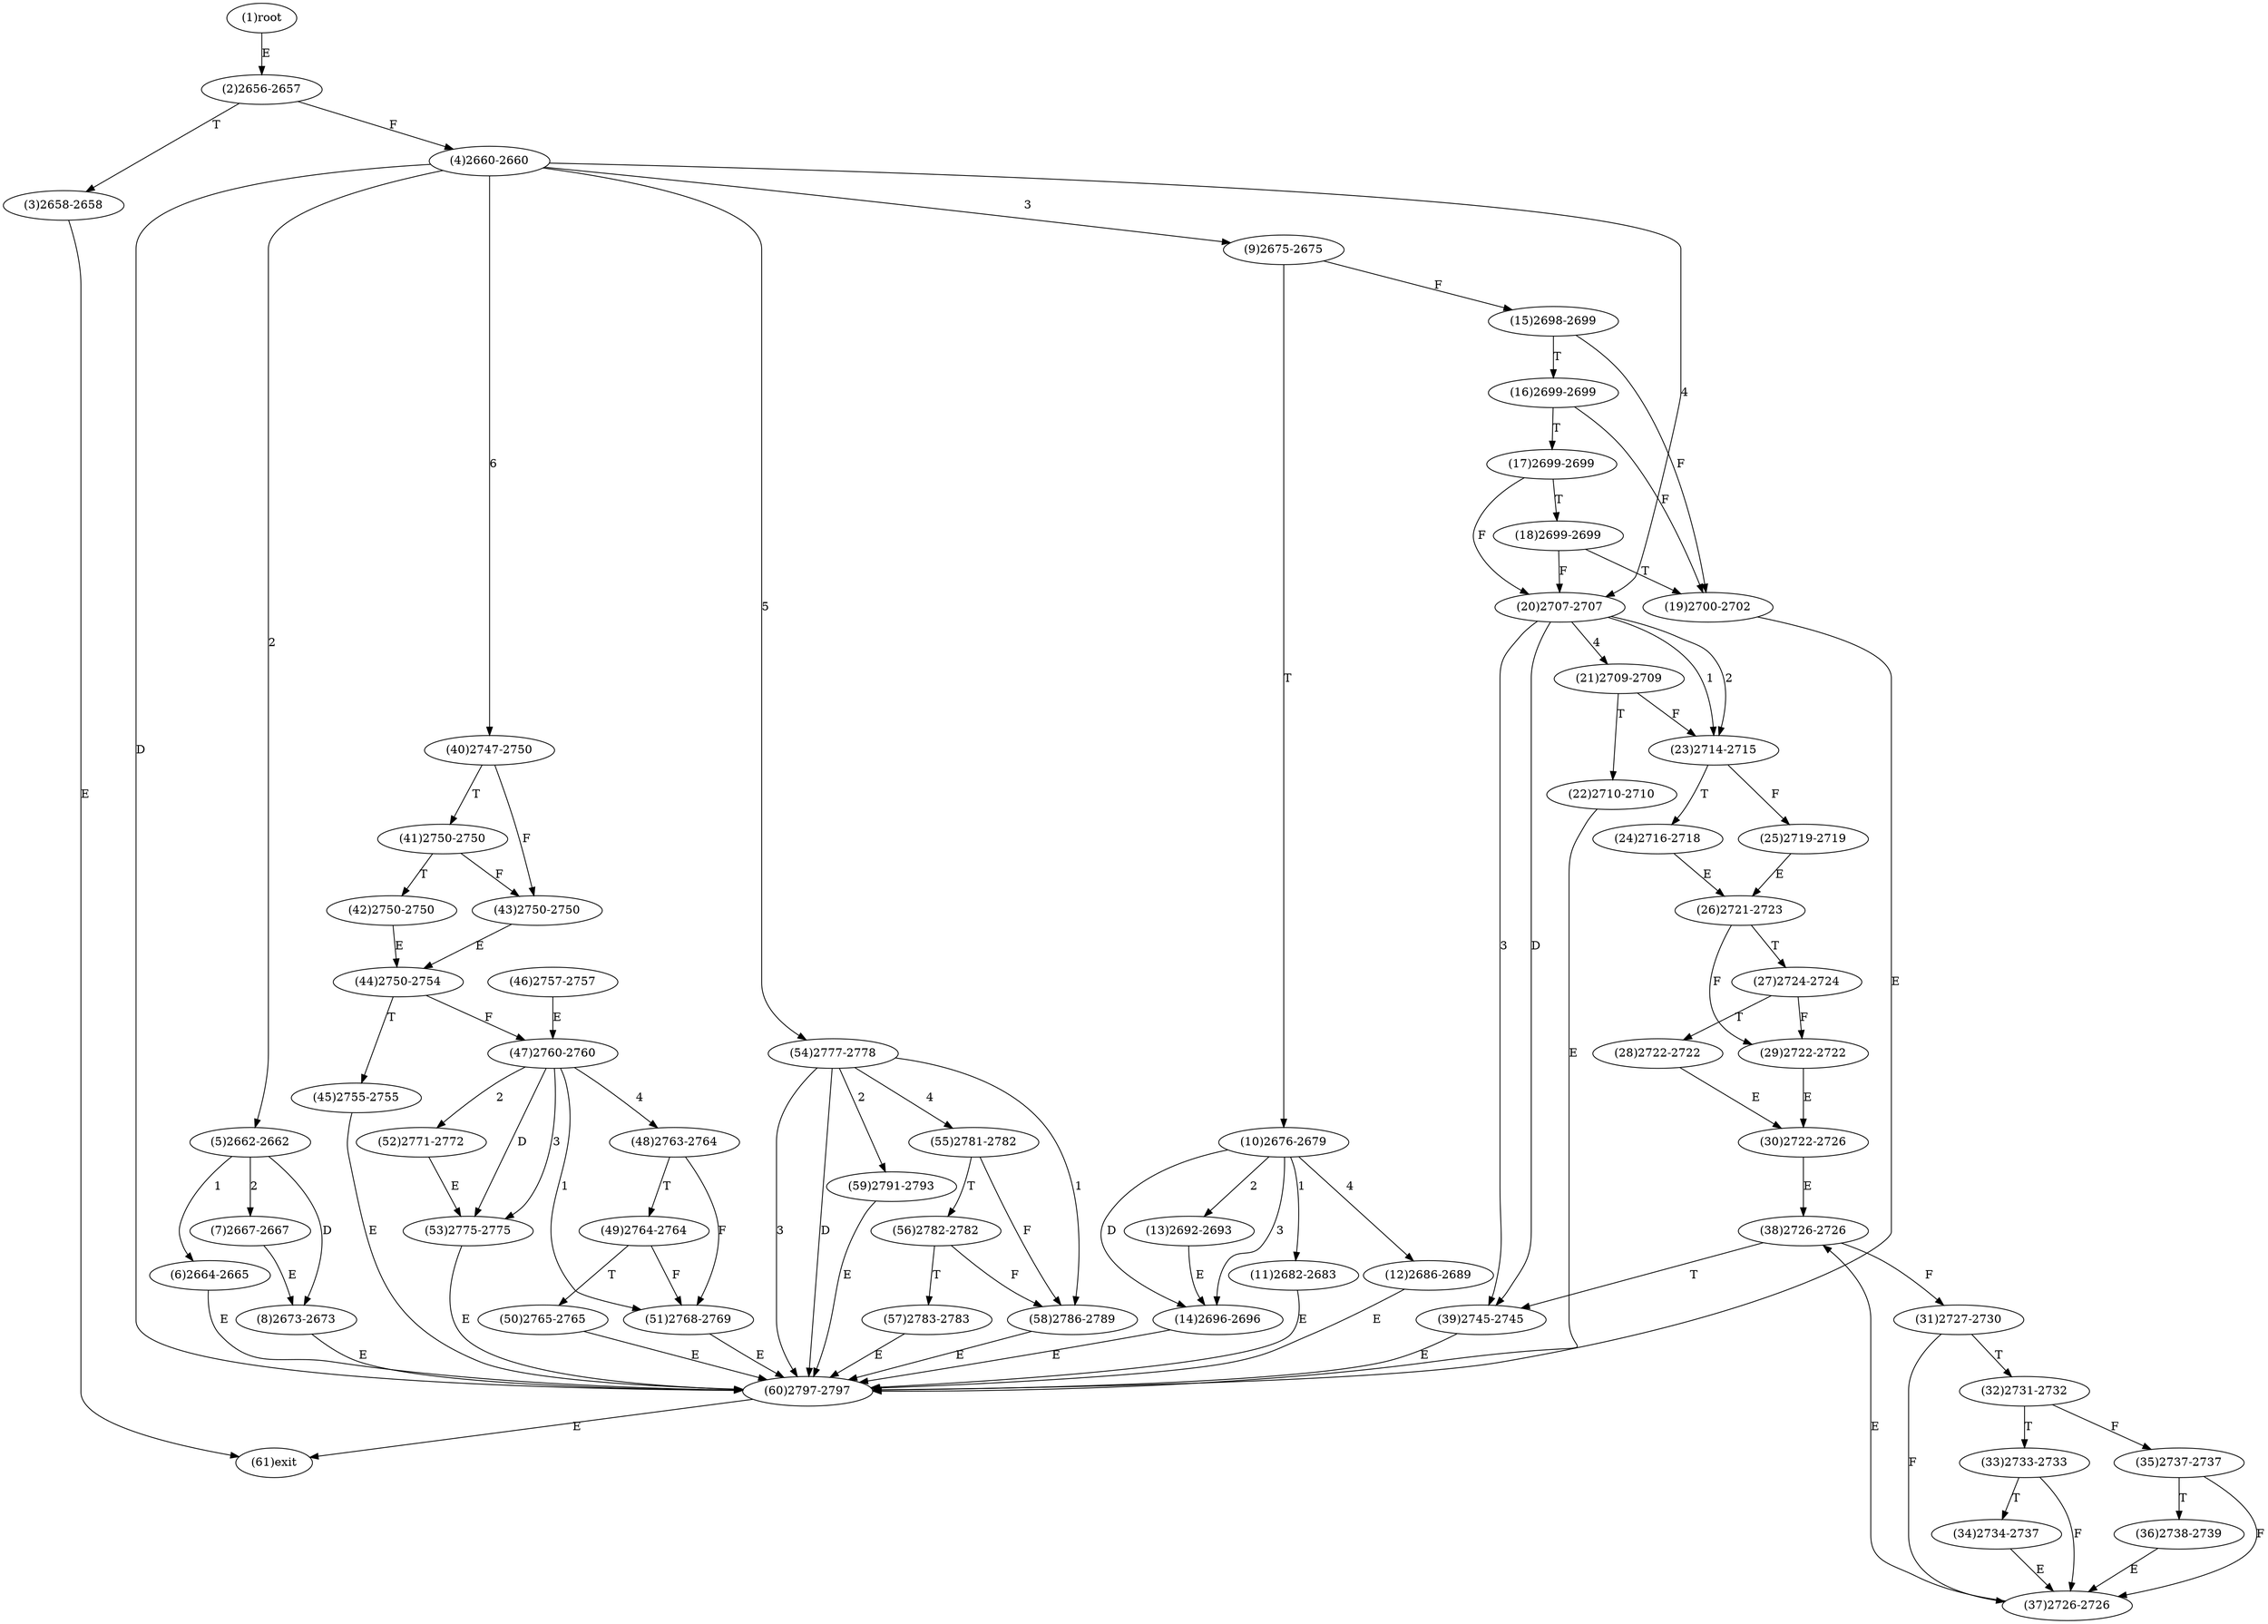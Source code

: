 digraph "" { 
1[ label="(1)root"];
2[ label="(2)2656-2657"];
3[ label="(3)2658-2658"];
4[ label="(4)2660-2660"];
5[ label="(5)2662-2662"];
6[ label="(6)2664-2665"];
7[ label="(7)2667-2667"];
8[ label="(8)2673-2673"];
9[ label="(9)2675-2675"];
10[ label="(10)2676-2679"];
11[ label="(11)2682-2683"];
12[ label="(12)2686-2689"];
13[ label="(13)2692-2693"];
14[ label="(14)2696-2696"];
15[ label="(15)2698-2699"];
17[ label="(17)2699-2699"];
16[ label="(16)2699-2699"];
19[ label="(19)2700-2702"];
18[ label="(18)2699-2699"];
21[ label="(21)2709-2709"];
20[ label="(20)2707-2707"];
23[ label="(23)2714-2715"];
22[ label="(22)2710-2710"];
25[ label="(25)2719-2719"];
24[ label="(24)2716-2718"];
27[ label="(27)2724-2724"];
26[ label="(26)2721-2723"];
29[ label="(29)2722-2722"];
28[ label="(28)2722-2722"];
31[ label="(31)2727-2730"];
30[ label="(30)2722-2726"];
34[ label="(34)2734-2737"];
35[ label="(35)2737-2737"];
32[ label="(32)2731-2732"];
33[ label="(33)2733-2733"];
38[ label="(38)2726-2726"];
39[ label="(39)2745-2745"];
36[ label="(36)2738-2739"];
37[ label="(37)2726-2726"];
42[ label="(42)2750-2750"];
43[ label="(43)2750-2750"];
40[ label="(40)2747-2750"];
41[ label="(41)2750-2750"];
46[ label="(46)2757-2757"];
47[ label="(47)2760-2760"];
44[ label="(44)2750-2754"];
45[ label="(45)2755-2755"];
51[ label="(51)2768-2769"];
50[ label="(50)2765-2765"];
49[ label="(49)2764-2764"];
48[ label="(48)2763-2764"];
55[ label="(55)2781-2782"];
54[ label="(54)2777-2778"];
53[ label="(53)2775-2775"];
52[ label="(52)2771-2772"];
59[ label="(59)2791-2793"];
58[ label="(58)2786-2789"];
57[ label="(57)2783-2783"];
56[ label="(56)2782-2782"];
61[ label="(61)exit"];
60[ label="(60)2797-2797"];
1->2[ label="E"];
2->4[ label="F"];
2->3[ label="T"];
3->61[ label="E"];
4->5[ label="2"];
4->9[ label="3"];
4->20[ label="4"];
4->54[ label="5"];
4->40[ label="6"];
4->60[ label="D"];
5->6[ label="1"];
5->7[ label="2"];
5->8[ label="D"];
6->60[ label="E"];
7->8[ label="E"];
8->60[ label="E"];
9->15[ label="F"];
9->10[ label="T"];
10->11[ label="1"];
10->13[ label="2"];
10->14[ label="3"];
10->12[ label="4"];
10->14[ label="D"];
11->60[ label="E"];
12->60[ label="E"];
13->14[ label="E"];
14->60[ label="E"];
15->19[ label="F"];
15->16[ label="T"];
16->19[ label="F"];
16->17[ label="T"];
17->20[ label="F"];
17->18[ label="T"];
18->20[ label="F"];
18->19[ label="T"];
19->60[ label="E"];
20->23[ label="1"];
20->23[ label="2"];
20->39[ label="3"];
20->21[ label="4"];
20->39[ label="D"];
21->23[ label="F"];
21->22[ label="T"];
22->60[ label="E"];
23->25[ label="F"];
23->24[ label="T"];
24->26[ label="E"];
25->26[ label="E"];
26->29[ label="F"];
26->27[ label="T"];
27->29[ label="F"];
27->28[ label="T"];
28->30[ label="E"];
29->30[ label="E"];
30->38[ label="E"];
31->37[ label="F"];
31->32[ label="T"];
32->35[ label="F"];
32->33[ label="T"];
33->37[ label="F"];
33->34[ label="T"];
34->37[ label="E"];
35->37[ label="F"];
35->36[ label="T"];
36->37[ label="E"];
37->38[ label="E"];
38->31[ label="F"];
38->39[ label="T"];
39->60[ label="E"];
40->43[ label="F"];
40->41[ label="T"];
41->43[ label="F"];
41->42[ label="T"];
42->44[ label="E"];
43->44[ label="E"];
44->47[ label="F"];
44->45[ label="T"];
45->60[ label="E"];
46->47[ label="E"];
47->51[ label="1"];
47->52[ label="2"];
47->53[ label="3"];
47->48[ label="4"];
47->53[ label="D"];
48->51[ label="F"];
48->49[ label="T"];
49->51[ label="F"];
49->50[ label="T"];
50->60[ label="E"];
51->60[ label="E"];
52->53[ label="E"];
53->60[ label="E"];
54->58[ label="1"];
54->59[ label="2"];
54->60[ label="3"];
54->55[ label="4"];
54->60[ label="D"];
55->58[ label="F"];
55->56[ label="T"];
56->58[ label="F"];
56->57[ label="T"];
57->60[ label="E"];
58->60[ label="E"];
59->60[ label="E"];
60->61[ label="E"];
}
